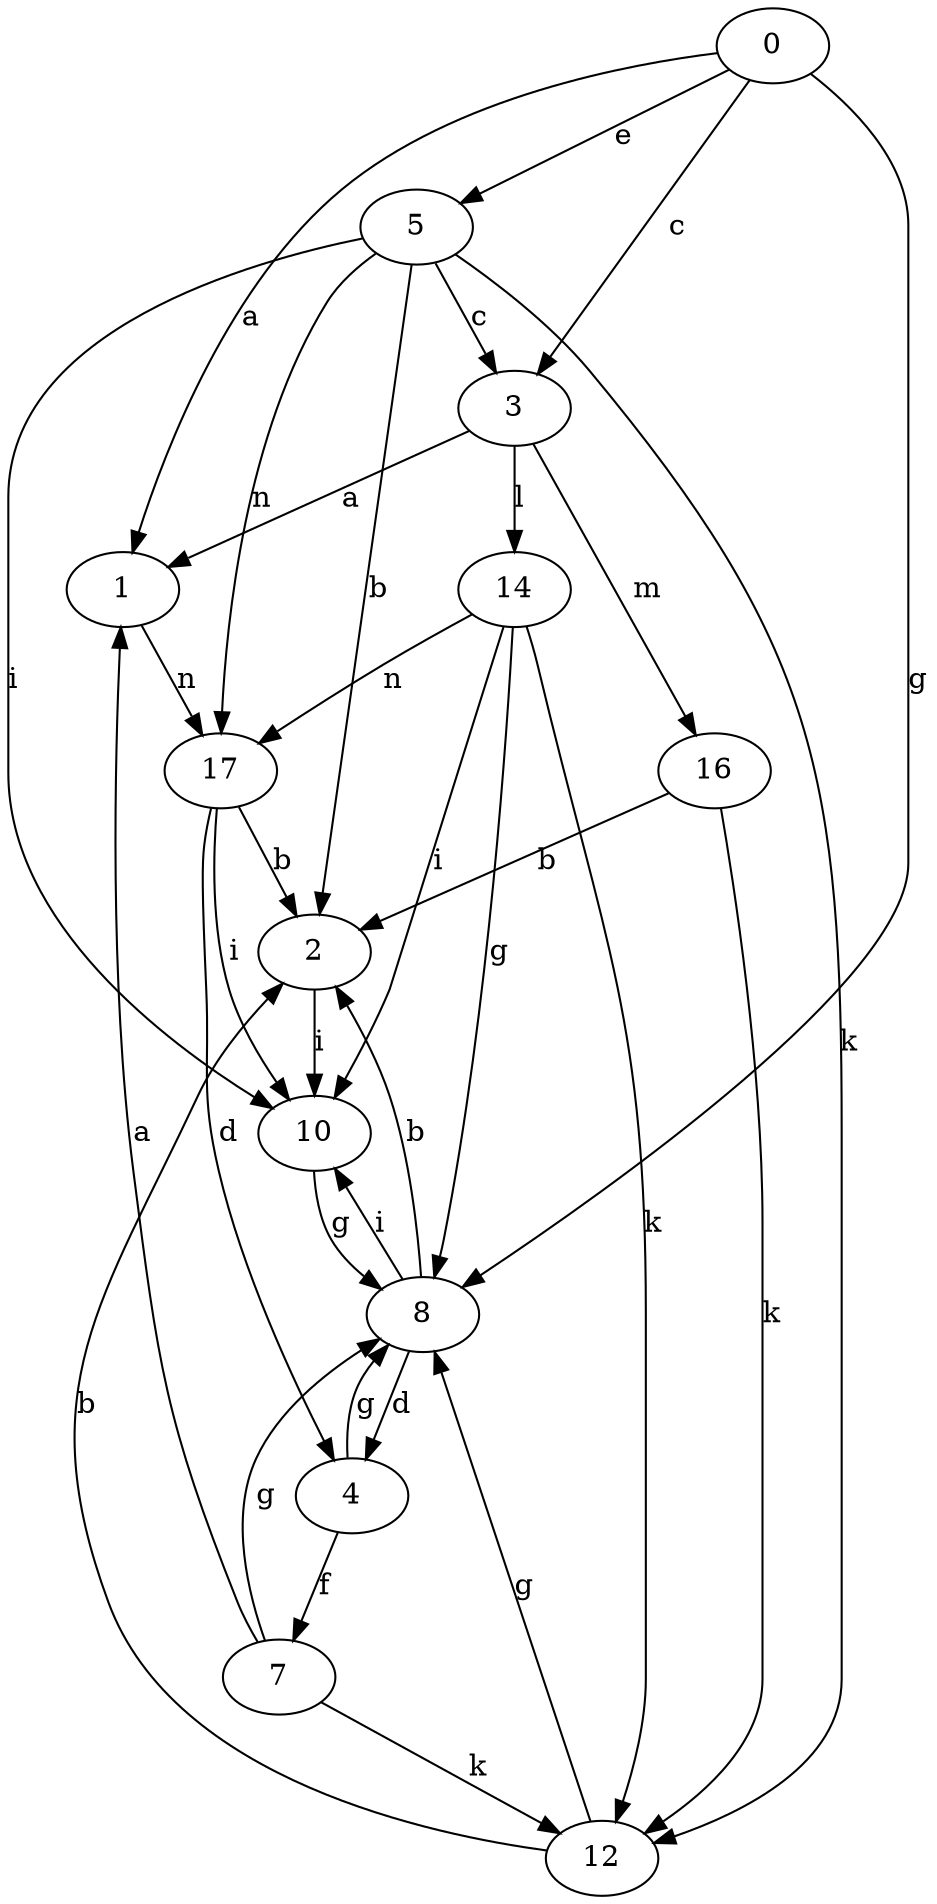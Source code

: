 strict digraph  {
1;
2;
3;
4;
5;
0;
7;
8;
10;
12;
14;
16;
17;
1 -> 17  [label=n];
2 -> 10  [label=i];
3 -> 1  [label=a];
3 -> 14  [label=l];
3 -> 16  [label=m];
4 -> 7  [label=f];
4 -> 8  [label=g];
5 -> 2  [label=b];
5 -> 3  [label=c];
5 -> 10  [label=i];
5 -> 12  [label=k];
5 -> 17  [label=n];
0 -> 1  [label=a];
0 -> 3  [label=c];
0 -> 5  [label=e];
0 -> 8  [label=g];
7 -> 1  [label=a];
7 -> 8  [label=g];
7 -> 12  [label=k];
8 -> 2  [label=b];
8 -> 4  [label=d];
8 -> 10  [label=i];
10 -> 8  [label=g];
12 -> 2  [label=b];
12 -> 8  [label=g];
14 -> 8  [label=g];
14 -> 10  [label=i];
14 -> 12  [label=k];
14 -> 17  [label=n];
16 -> 2  [label=b];
16 -> 12  [label=k];
17 -> 2  [label=b];
17 -> 4  [label=d];
17 -> 10  [label=i];
}
